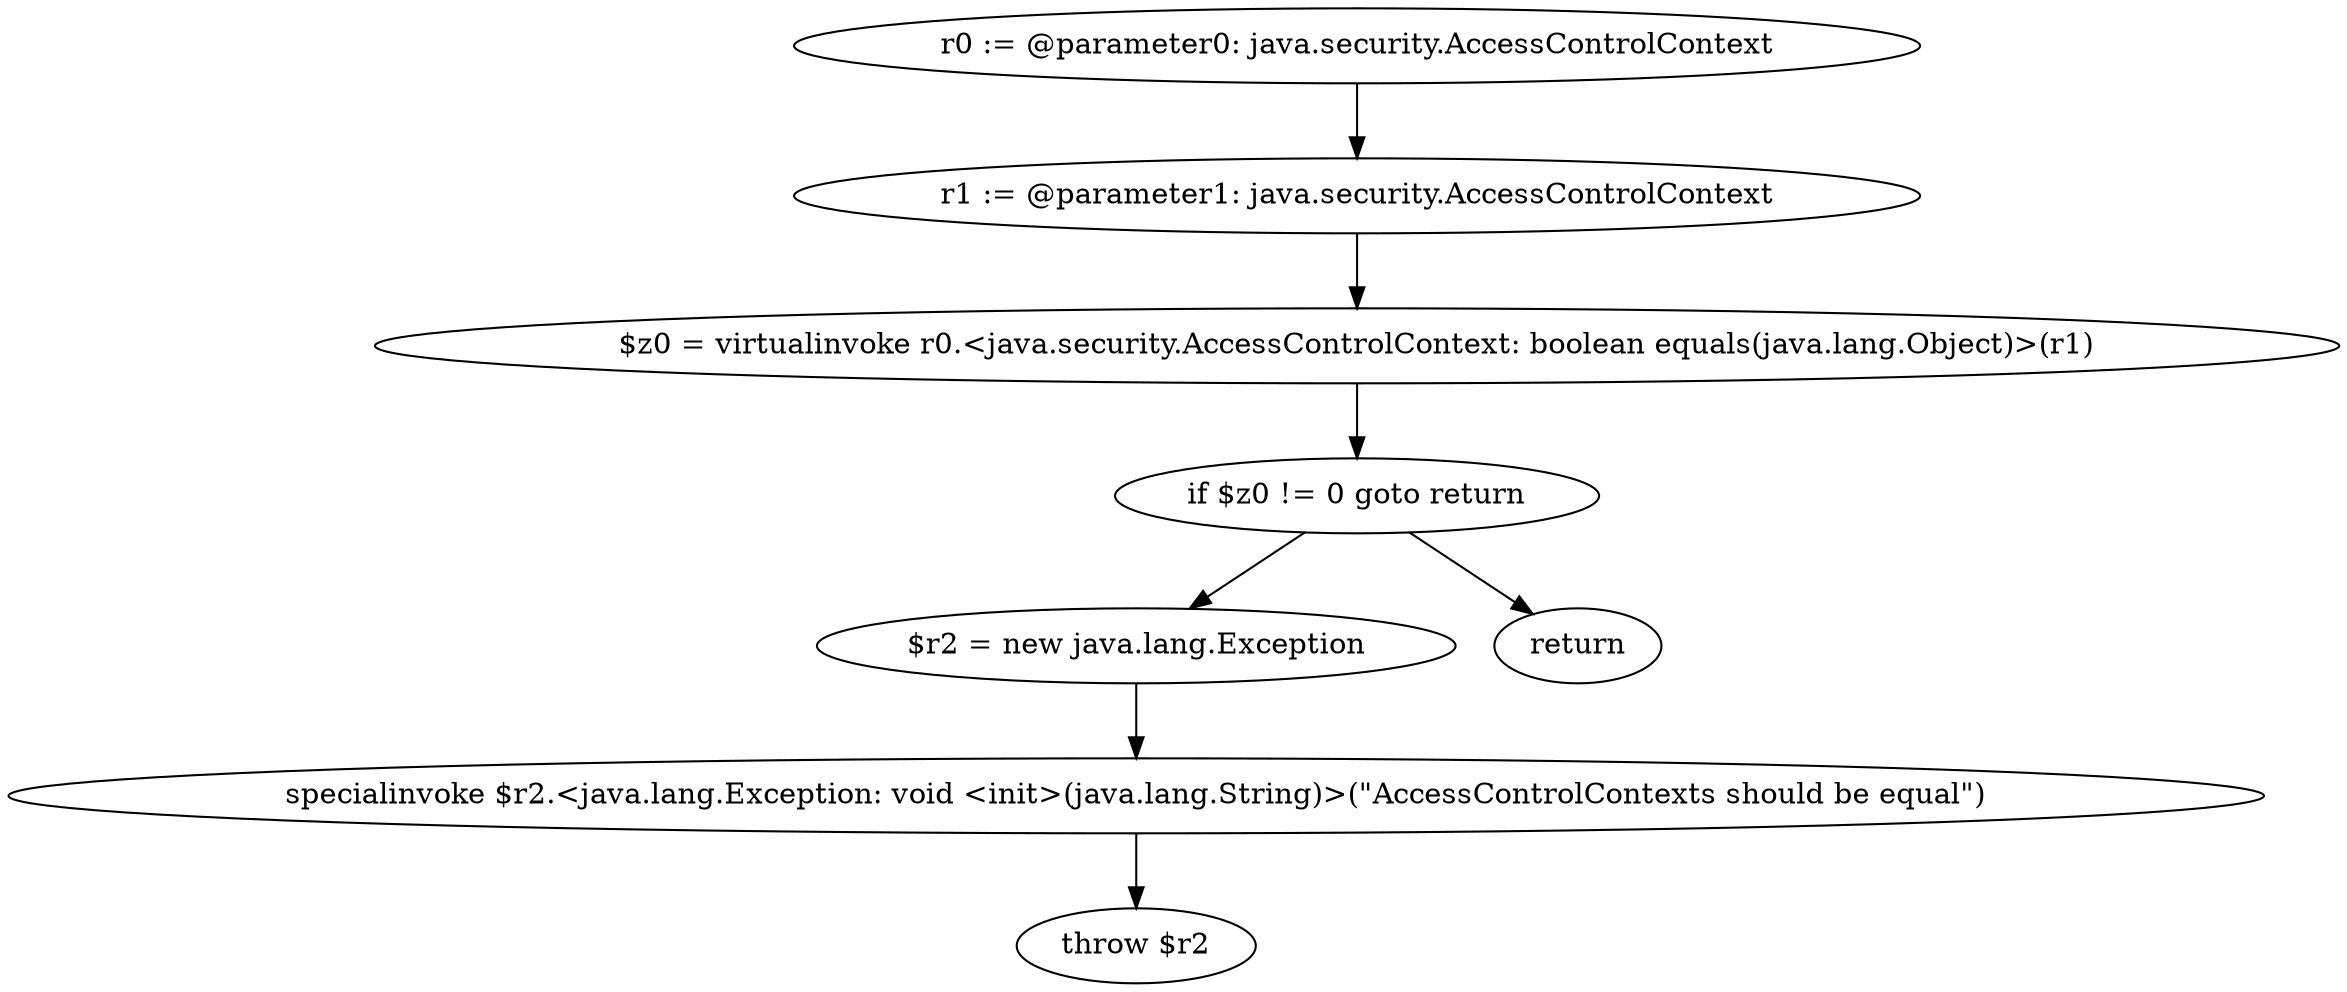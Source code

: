 digraph "unitGraph" {
    "r0 := @parameter0: java.security.AccessControlContext"
    "r1 := @parameter1: java.security.AccessControlContext"
    "$z0 = virtualinvoke r0.<java.security.AccessControlContext: boolean equals(java.lang.Object)>(r1)"
    "if $z0 != 0 goto return"
    "$r2 = new java.lang.Exception"
    "specialinvoke $r2.<java.lang.Exception: void <init>(java.lang.String)>(\"AccessControlContexts should be equal\")"
    "throw $r2"
    "return"
    "r0 := @parameter0: java.security.AccessControlContext"->"r1 := @parameter1: java.security.AccessControlContext";
    "r1 := @parameter1: java.security.AccessControlContext"->"$z0 = virtualinvoke r0.<java.security.AccessControlContext: boolean equals(java.lang.Object)>(r1)";
    "$z0 = virtualinvoke r0.<java.security.AccessControlContext: boolean equals(java.lang.Object)>(r1)"->"if $z0 != 0 goto return";
    "if $z0 != 0 goto return"->"$r2 = new java.lang.Exception";
    "if $z0 != 0 goto return"->"return";
    "$r2 = new java.lang.Exception"->"specialinvoke $r2.<java.lang.Exception: void <init>(java.lang.String)>(\"AccessControlContexts should be equal\")";
    "specialinvoke $r2.<java.lang.Exception: void <init>(java.lang.String)>(\"AccessControlContexts should be equal\")"->"throw $r2";
}

